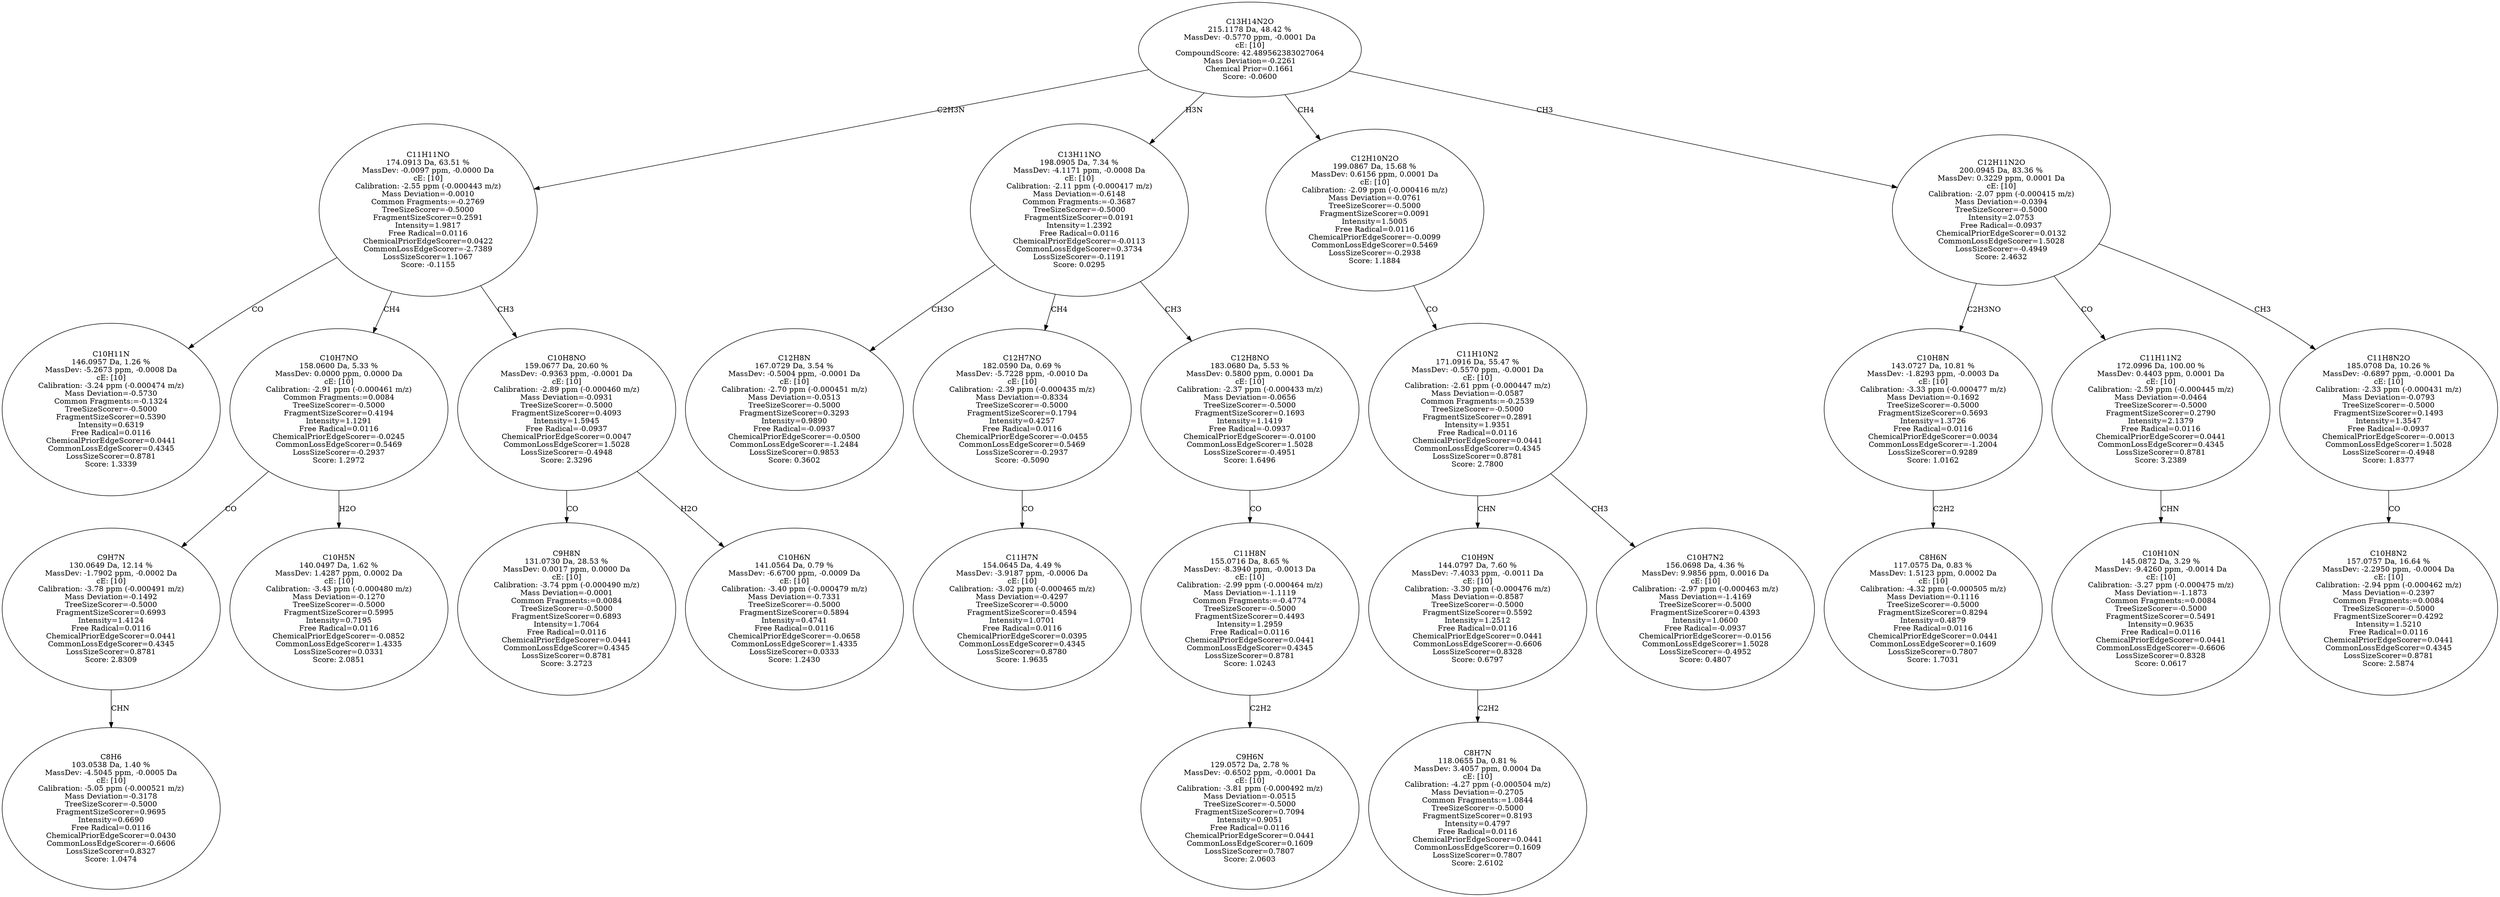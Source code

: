 strict digraph {
v1 [label="C10H11N\n146.0957 Da, 1.26 %\nMassDev: -5.2673 ppm, -0.0008 Da\ncE: [10]\nCalibration: -3.24 ppm (-0.000474 m/z)\nMass Deviation=-0.5730\nCommon Fragments:=-0.1324\nTreeSizeScorer=-0.5000\nFragmentSizeScorer=0.5390\nIntensity=0.6319\nFree Radical=0.0116\nChemicalPriorEdgeScorer=0.0441\nCommonLossEdgeScorer=0.4345\nLossSizeScorer=0.8781\nScore: 1.3339"];
v2 [label="C8H6\n103.0538 Da, 1.40 %\nMassDev: -4.5045 ppm, -0.0005 Da\ncE: [10]\nCalibration: -5.05 ppm (-0.000521 m/z)\nMass Deviation=-0.3178\nTreeSizeScorer=-0.5000\nFragmentSizeScorer=0.9695\nIntensity=0.6690\nFree Radical=0.0116\nChemicalPriorEdgeScorer=0.0430\nCommonLossEdgeScorer=-0.6606\nLossSizeScorer=0.8327\nScore: 1.0474"];
v3 [label="C9H7N\n130.0649 Da, 12.14 %\nMassDev: -1.7902 ppm, -0.0002 Da\ncE: [10]\nCalibration: -3.78 ppm (-0.000491 m/z)\nMass Deviation=-0.1492\nTreeSizeScorer=-0.5000\nFragmentSizeScorer=0.6993\nIntensity=1.4124\nFree Radical=0.0116\nChemicalPriorEdgeScorer=0.0441\nCommonLossEdgeScorer=0.4345\nLossSizeScorer=0.8781\nScore: 2.8309"];
v4 [label="C10H5N\n140.0497 Da, 1.62 %\nMassDev: 1.4287 ppm, 0.0002 Da\ncE: [10]\nCalibration: -3.43 ppm (-0.000480 m/z)\nMass Deviation=-0.1270\nTreeSizeScorer=-0.5000\nFragmentSizeScorer=0.5995\nIntensity=0.7195\nFree Radical=0.0116\nChemicalPriorEdgeScorer=-0.0852\nCommonLossEdgeScorer=1.4335\nLossSizeScorer=0.0331\nScore: 2.0851"];
v5 [label="C10H7NO\n158.0600 Da, 5.33 %\nMassDev: 0.0000 ppm, 0.0000 Da\ncE: [10]\nCalibration: -2.91 ppm (-0.000461 m/z)\nCommon Fragments:=0.0084\nTreeSizeScorer=-0.5000\nFragmentSizeScorer=0.4194\nIntensity=1.1291\nFree Radical=0.0116\nChemicalPriorEdgeScorer=-0.0245\nCommonLossEdgeScorer=0.5469\nLossSizeScorer=-0.2937\nScore: 1.2972"];
v6 [label="C9H8N\n131.0730 Da, 28.53 %\nMassDev: 0.0017 ppm, 0.0000 Da\ncE: [10]\nCalibration: -3.74 ppm (-0.000490 m/z)\nMass Deviation=-0.0001\nCommon Fragments:=0.0084\nTreeSizeScorer=-0.5000\nFragmentSizeScorer=0.6893\nIntensity=1.7064\nFree Radical=0.0116\nChemicalPriorEdgeScorer=0.0441\nCommonLossEdgeScorer=0.4345\nLossSizeScorer=0.8781\nScore: 3.2723"];
v7 [label="C10H6N\n141.0564 Da, 0.79 %\nMassDev: -6.6700 ppm, -0.0009 Da\ncE: [10]\nCalibration: -3.40 ppm (-0.000479 m/z)\nMass Deviation=-0.7331\nTreeSizeScorer=-0.5000\nFragmentSizeScorer=0.5894\nIntensity=0.4741\nFree Radical=0.0116\nChemicalPriorEdgeScorer=-0.0658\nCommonLossEdgeScorer=1.4335\nLossSizeScorer=0.0333\nScore: 1.2430"];
v8 [label="C10H8NO\n159.0677 Da, 20.60 %\nMassDev: -0.9363 ppm, -0.0001 Da\ncE: [10]\nCalibration: -2.89 ppm (-0.000460 m/z)\nMass Deviation=-0.0931\nTreeSizeScorer=-0.5000\nFragmentSizeScorer=0.4093\nIntensity=1.5945\nFree Radical=-0.0937\nChemicalPriorEdgeScorer=0.0047\nCommonLossEdgeScorer=1.5028\nLossSizeScorer=-0.4948\nScore: 2.3296"];
v9 [label="C11H11NO\n174.0913 Da, 63.51 %\nMassDev: -0.0097 ppm, -0.0000 Da\ncE: [10]\nCalibration: -2.55 ppm (-0.000443 m/z)\nMass Deviation=-0.0010\nCommon Fragments:=-0.2769\nTreeSizeScorer=-0.5000\nFragmentSizeScorer=0.2591\nIntensity=1.9817\nFree Radical=0.0116\nChemicalPriorEdgeScorer=0.0422\nCommonLossEdgeScorer=-2.7389\nLossSizeScorer=1.1067\nScore: -0.1155"];
v10 [label="C12H8N\n167.0729 Da, 3.54 %\nMassDev: -0.5004 ppm, -0.0001 Da\ncE: [10]\nCalibration: -2.70 ppm (-0.000451 m/z)\nMass Deviation=-0.0513\nTreeSizeScorer=-0.5000\nFragmentSizeScorer=0.3293\nIntensity=0.9890\nFree Radical=-0.0937\nChemicalPriorEdgeScorer=-0.0500\nCommonLossEdgeScorer=-1.2484\nLossSizeScorer=0.9853\nScore: 0.3602"];
v11 [label="C11H7N\n154.0645 Da, 4.49 %\nMassDev: -3.9187 ppm, -0.0006 Da\ncE: [10]\nCalibration: -3.02 ppm (-0.000465 m/z)\nMass Deviation=-0.4297\nTreeSizeScorer=-0.5000\nFragmentSizeScorer=0.4594\nIntensity=1.0701\nFree Radical=0.0116\nChemicalPriorEdgeScorer=0.0395\nCommonLossEdgeScorer=0.4345\nLossSizeScorer=0.8780\nScore: 1.9635"];
v12 [label="C12H7NO\n182.0590 Da, 0.69 %\nMassDev: -5.7228 ppm, -0.0010 Da\ncE: [10]\nCalibration: -2.39 ppm (-0.000435 m/z)\nMass Deviation=-0.8334\nTreeSizeScorer=-0.5000\nFragmentSizeScorer=0.1794\nIntensity=0.4257\nFree Radical=0.0116\nChemicalPriorEdgeScorer=-0.0455\nCommonLossEdgeScorer=0.5469\nLossSizeScorer=-0.2937\nScore: -0.5090"];
v13 [label="C9H6N\n129.0572 Da, 2.78 %\nMassDev: -0.6502 ppm, -0.0001 Da\ncE: [10]\nCalibration: -3.81 ppm (-0.000492 m/z)\nMass Deviation=-0.0515\nTreeSizeScorer=-0.5000\nFragmentSizeScorer=0.7094\nIntensity=0.9051\nFree Radical=0.0116\nChemicalPriorEdgeScorer=0.0441\nCommonLossEdgeScorer=0.1609\nLossSizeScorer=0.7807\nScore: 2.0603"];
v14 [label="C11H8N\n155.0716 Da, 8.65 %\nMassDev: -8.3940 ppm, -0.0013 Da\ncE: [10]\nCalibration: -2.99 ppm (-0.000464 m/z)\nMass Deviation=-1.1119\nCommon Fragments:=-0.4774\nTreeSizeScorer=-0.5000\nFragmentSizeScorer=0.4493\nIntensity=1.2959\nFree Radical=0.0116\nChemicalPriorEdgeScorer=0.0441\nCommonLossEdgeScorer=0.4345\nLossSizeScorer=0.8781\nScore: 1.0243"];
v15 [label="C12H8NO\n183.0680 Da, 5.53 %\nMassDev: 0.5800 ppm, 0.0001 Da\ncE: [10]\nCalibration: -2.37 ppm (-0.000433 m/z)\nMass Deviation=-0.0656\nTreeSizeScorer=-0.5000\nFragmentSizeScorer=0.1693\nIntensity=1.1419\nFree Radical=-0.0937\nChemicalPriorEdgeScorer=-0.0100\nCommonLossEdgeScorer=1.5028\nLossSizeScorer=-0.4951\nScore: 1.6496"];
v16 [label="C13H11NO\n198.0905 Da, 7.34 %\nMassDev: -4.1171 ppm, -0.0008 Da\ncE: [10]\nCalibration: -2.11 ppm (-0.000417 m/z)\nMass Deviation=-0.6148\nCommon Fragments:=-0.3687\nTreeSizeScorer=-0.5000\nFragmentSizeScorer=0.0191\nIntensity=1.2392\nFree Radical=0.0116\nChemicalPriorEdgeScorer=-0.0113\nCommonLossEdgeScorer=0.3734\nLossSizeScorer=-0.1191\nScore: 0.0295"];
v17 [label="C8H7N\n118.0655 Da, 0.81 %\nMassDev: 3.4057 ppm, 0.0004 Da\ncE: [10]\nCalibration: -4.27 ppm (-0.000504 m/z)\nMass Deviation=-0.2705\nCommon Fragments:=1.0844\nTreeSizeScorer=-0.5000\nFragmentSizeScorer=0.8193\nIntensity=0.4797\nFree Radical=0.0116\nChemicalPriorEdgeScorer=0.0441\nCommonLossEdgeScorer=0.1609\nLossSizeScorer=0.7807\nScore: 2.6102"];
v18 [label="C10H9N\n144.0797 Da, 7.60 %\nMassDev: -7.4033 ppm, -0.0011 Da\ncE: [10]\nCalibration: -3.30 ppm (-0.000476 m/z)\nMass Deviation=-0.8587\nTreeSizeScorer=-0.5000\nFragmentSizeScorer=0.5592\nIntensity=1.2512\nFree Radical=0.0116\nChemicalPriorEdgeScorer=0.0441\nCommonLossEdgeScorer=-0.6606\nLossSizeScorer=0.8328\nScore: 0.6797"];
v19 [label="C10H7N2\n156.0698 Da, 4.36 %\nMassDev: 9.9856 ppm, 0.0016 Da\ncE: [10]\nCalibration: -2.97 ppm (-0.000463 m/z)\nMass Deviation=-1.4169\nTreeSizeScorer=-0.5000\nFragmentSizeScorer=0.4393\nIntensity=1.0600\nFree Radical=-0.0937\nChemicalPriorEdgeScorer=-0.0156\nCommonLossEdgeScorer=1.5028\nLossSizeScorer=-0.4952\nScore: 0.4807"];
v20 [label="C11H10N2\n171.0916 Da, 55.47 %\nMassDev: -0.5570 ppm, -0.0001 Da\ncE: [10]\nCalibration: -2.61 ppm (-0.000447 m/z)\nMass Deviation=-0.0587\nCommon Fragments:=-0.2539\nTreeSizeScorer=-0.5000\nFragmentSizeScorer=0.2891\nIntensity=1.9351\nFree Radical=0.0116\nChemicalPriorEdgeScorer=0.0441\nCommonLossEdgeScorer=0.4345\nLossSizeScorer=0.8781\nScore: 2.7800"];
v21 [label="C12H10N2O\n199.0867 Da, 15.68 %\nMassDev: 0.6156 ppm, 0.0001 Da\ncE: [10]\nCalibration: -2.09 ppm (-0.000416 m/z)\nMass Deviation=-0.0761\nTreeSizeScorer=-0.5000\nFragmentSizeScorer=0.0091\nIntensity=1.5005\nFree Radical=0.0116\nChemicalPriorEdgeScorer=-0.0099\nCommonLossEdgeScorer=0.5469\nLossSizeScorer=-0.2938\nScore: 1.1884"];
v22 [label="C8H6N\n117.0575 Da, 0.83 %\nMassDev: 1.5123 ppm, 0.0002 Da\ncE: [10]\nCalibration: -4.32 ppm (-0.000505 m/z)\nMass Deviation=-0.1116\nTreeSizeScorer=-0.5000\nFragmentSizeScorer=0.8294\nIntensity=0.4879\nFree Radical=0.0116\nChemicalPriorEdgeScorer=0.0441\nCommonLossEdgeScorer=0.1609\nLossSizeScorer=0.7807\nScore: 1.7031"];
v23 [label="C10H8N\n143.0727 Da, 10.81 %\nMassDev: -1.8293 ppm, -0.0003 Da\ncE: [10]\nCalibration: -3.33 ppm (-0.000477 m/z)\nMass Deviation=-0.1692\nTreeSizeScorer=-0.5000\nFragmentSizeScorer=0.5693\nIntensity=1.3726\nFree Radical=0.0116\nChemicalPriorEdgeScorer=0.0034\nCommonLossEdgeScorer=-1.2004\nLossSizeScorer=0.9289\nScore: 1.0162"];
v24 [label="C10H10N\n145.0872 Da, 3.29 %\nMassDev: -9.4260 ppm, -0.0014 Da\ncE: [10]\nCalibration: -3.27 ppm (-0.000475 m/z)\nMass Deviation=-1.1873\nCommon Fragments:=0.0084\nTreeSizeScorer=-0.5000\nFragmentSizeScorer=0.5491\nIntensity=0.9635\nFree Radical=0.0116\nChemicalPriorEdgeScorer=0.0441\nCommonLossEdgeScorer=-0.6606\nLossSizeScorer=0.8328\nScore: 0.0617"];
v25 [label="C11H11N2\n172.0996 Da, 100.00 %\nMassDev: 0.4403 ppm, 0.0001 Da\ncE: [10]\nCalibration: -2.59 ppm (-0.000445 m/z)\nMass Deviation=-0.0464\nTreeSizeScorer=-0.5000\nFragmentSizeScorer=0.2790\nIntensity=2.1379\nFree Radical=0.0116\nChemicalPriorEdgeScorer=0.0441\nCommonLossEdgeScorer=0.4345\nLossSizeScorer=0.8781\nScore: 3.2389"];
v26 [label="C10H8N2\n157.0757 Da, 16.64 %\nMassDev: -2.2950 ppm, -0.0004 Da\ncE: [10]\nCalibration: -2.94 ppm (-0.000462 m/z)\nMass Deviation=-0.2397\nCommon Fragments:=0.0084\nTreeSizeScorer=-0.5000\nFragmentSizeScorer=0.4292\nIntensity=1.5210\nFree Radical=0.0116\nChemicalPriorEdgeScorer=0.0441\nCommonLossEdgeScorer=0.4345\nLossSizeScorer=0.8781\nScore: 2.5874"];
v27 [label="C11H8N2O\n185.0708 Da, 10.26 %\nMassDev: -0.6897 ppm, -0.0001 Da\ncE: [10]\nCalibration: -2.33 ppm (-0.000431 m/z)\nMass Deviation=-0.0793\nTreeSizeScorer=-0.5000\nFragmentSizeScorer=0.1493\nIntensity=1.3547\nFree Radical=-0.0937\nChemicalPriorEdgeScorer=-0.0013\nCommonLossEdgeScorer=1.5028\nLossSizeScorer=-0.4948\nScore: 1.8377"];
v28 [label="C12H11N2O\n200.0945 Da, 83.36 %\nMassDev: 0.3229 ppm, 0.0001 Da\ncE: [10]\nCalibration: -2.07 ppm (-0.000415 m/z)\nMass Deviation=-0.0394\nTreeSizeScorer=-0.5000\nIntensity=2.0753\nFree Radical=-0.0937\nChemicalPriorEdgeScorer=0.0132\nCommonLossEdgeScorer=1.5028\nLossSizeScorer=-0.4949\nScore: 2.4632"];
v29 [label="C13H14N2O\n215.1178 Da, 48.42 %\nMassDev: -0.5770 ppm, -0.0001 Da\ncE: [10]\nCompoundScore: 42.489562383027064\nMass Deviation=-0.2261\nChemical Prior=0.1661\nScore: -0.0600"];
v9 -> v1 [label="CO"];
v3 -> v2 [label="CHN"];
v5 -> v3 [label="CO"];
v5 -> v4 [label="H2O"];
v9 -> v5 [label="CH4"];
v8 -> v6 [label="CO"];
v8 -> v7 [label="H2O"];
v9 -> v8 [label="CH3"];
v29 -> v9 [label="C2H3N"];
v16 -> v10 [label="CH3O"];
v12 -> v11 [label="CO"];
v16 -> v12 [label="CH4"];
v14 -> v13 [label="C2H2"];
v15 -> v14 [label="CO"];
v16 -> v15 [label="CH3"];
v29 -> v16 [label="H3N"];
v18 -> v17 [label="C2H2"];
v20 -> v18 [label="CHN"];
v20 -> v19 [label="CH3"];
v21 -> v20 [label="CO"];
v29 -> v21 [label="CH4"];
v23 -> v22 [label="C2H2"];
v28 -> v23 [label="C2H3NO"];
v25 -> v24 [label="CHN"];
v28 -> v25 [label="CO"];
v27 -> v26 [label="CO"];
v28 -> v27 [label="CH3"];
v29 -> v28 [label="CH3"];
}